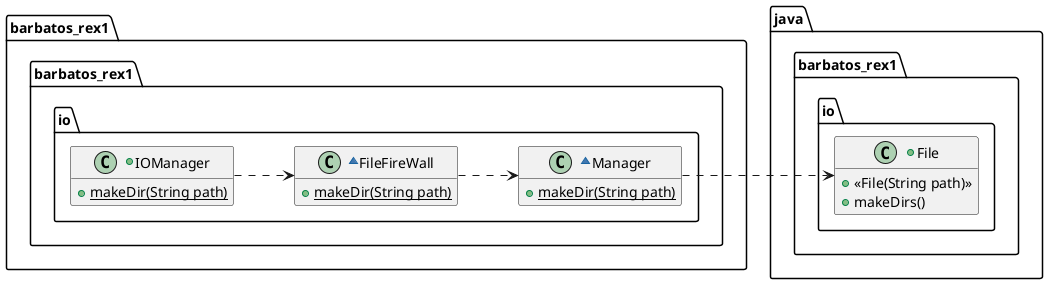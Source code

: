 @startuml

hide fields
left to right direction
package barbatos_rex1.barbatos_rex1.io{
    +class IOManager{
        {static}+makeDir(String path)
    }
    ~class FileFireWall{
        {static}+makeDir(String path)
    }
    ~class Manager{
        {static}+makeDir(String path)
    }
}
package java.barbatos_rex1.io{
    +class File{
        +«File(String path)»
        +makeDirs()
    }

}

IOManager ..>FileFireWall
FileFireWall ..> Manager
Manager ..> File

@enduml